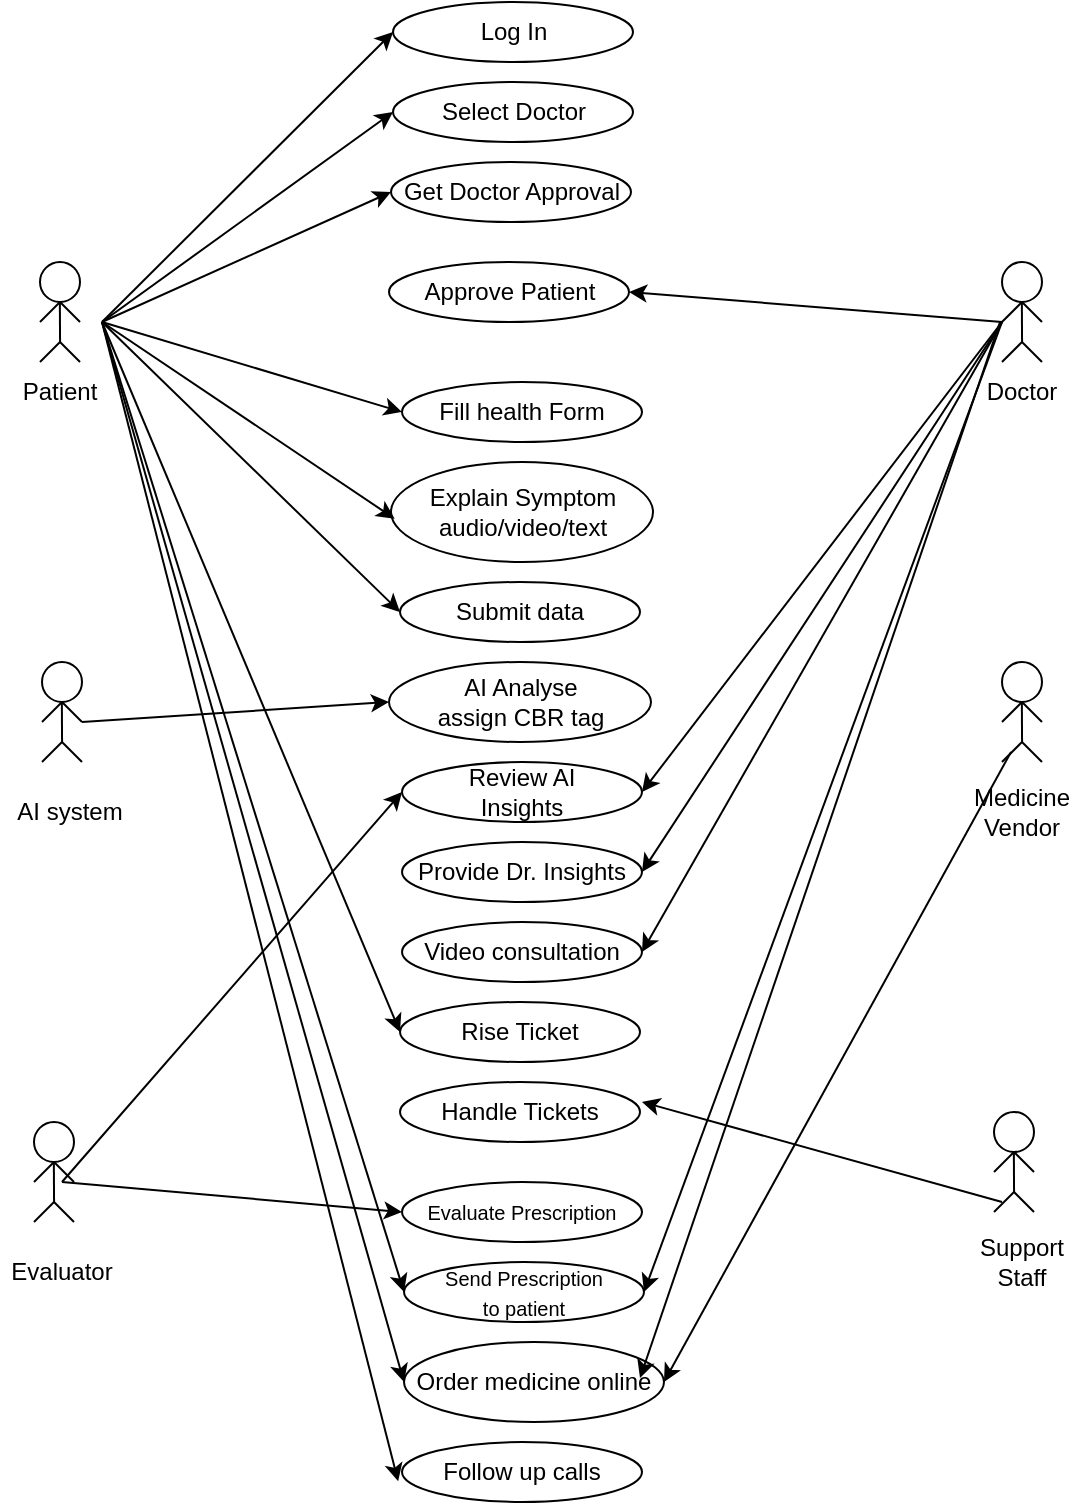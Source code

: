 <mxfile version="24.8.9">
  <diagram name="Page-1" id="RzsKgnqGwc3_8M-HvfZ9">
    <mxGraphModel dx="1365" dy="672" grid="1" gridSize="10" guides="1" tooltips="1" connect="1" arrows="1" fold="1" page="1" pageScale="1" pageWidth="850" pageHeight="1100" math="0" shadow="0">
      <root>
        <mxCell id="0" />
        <mxCell id="1" parent="0" />
        <mxCell id="F_85ezbhZMd-6I1-vzlb-35" value="" style="group" vertex="1" connectable="0" parent="1">
          <mxGeometry x="530" y="150" width="60" height="80" as="geometry" />
        </mxCell>
        <mxCell id="F_85ezbhZMd-6I1-vzlb-10" value="" style="group" vertex="1" connectable="0" parent="F_85ezbhZMd-6I1-vzlb-35">
          <mxGeometry x="20" width="20" height="50" as="geometry" />
        </mxCell>
        <mxCell id="F_85ezbhZMd-6I1-vzlb-11" value="" style="ellipse;whiteSpace=wrap;html=1;aspect=fixed;" vertex="1" parent="F_85ezbhZMd-6I1-vzlb-10">
          <mxGeometry width="20" height="20" as="geometry" />
        </mxCell>
        <mxCell id="F_85ezbhZMd-6I1-vzlb-12" value="" style="endArrow=none;html=1;rounded=0;" edge="1" parent="F_85ezbhZMd-6I1-vzlb-10">
          <mxGeometry width="50" height="50" relative="1" as="geometry">
            <mxPoint x="10.03" y="40" as="sourcePoint" />
            <mxPoint x="9.93" y="20" as="targetPoint" />
          </mxGeometry>
        </mxCell>
        <mxCell id="F_85ezbhZMd-6I1-vzlb-13" value="" style="endArrow=none;html=1;rounded=0;" edge="1" parent="F_85ezbhZMd-6I1-vzlb-10">
          <mxGeometry width="50" height="50" relative="1" as="geometry">
            <mxPoint x="20" y="30" as="sourcePoint" />
            <mxPoint x="20" y="30" as="targetPoint" />
            <Array as="points">
              <mxPoint x="10" y="20" />
            </Array>
          </mxGeometry>
        </mxCell>
        <mxCell id="F_85ezbhZMd-6I1-vzlb-14" value="" style="endArrow=none;html=1;rounded=0;" edge="1" parent="F_85ezbhZMd-6I1-vzlb-10">
          <mxGeometry width="50" height="50" relative="1" as="geometry">
            <mxPoint x="20" y="50" as="sourcePoint" />
            <mxPoint x="20" y="50" as="targetPoint" />
            <Array as="points">
              <mxPoint x="10" y="40" />
            </Array>
          </mxGeometry>
        </mxCell>
        <mxCell id="F_85ezbhZMd-6I1-vzlb-15" value="" style="endArrow=none;html=1;rounded=0;" edge="1" parent="F_85ezbhZMd-6I1-vzlb-10">
          <mxGeometry width="50" height="50" relative="1" as="geometry">
            <mxPoint y="50" as="sourcePoint" />
            <mxPoint x="10" y="40" as="targetPoint" />
            <Array as="points">
              <mxPoint y="50" />
            </Array>
          </mxGeometry>
        </mxCell>
        <mxCell id="F_85ezbhZMd-6I1-vzlb-16" value="" style="endArrow=none;html=1;rounded=0;" edge="1" parent="F_85ezbhZMd-6I1-vzlb-10">
          <mxGeometry width="50" height="50" relative="1" as="geometry">
            <mxPoint y="30" as="sourcePoint" />
            <mxPoint x="10" y="20" as="targetPoint" />
            <Array as="points">
              <mxPoint y="30" />
            </Array>
          </mxGeometry>
        </mxCell>
        <mxCell id="F_85ezbhZMd-6I1-vzlb-34" value="Doctor" style="text;html=1;align=center;verticalAlign=middle;whiteSpace=wrap;rounded=0;" vertex="1" parent="F_85ezbhZMd-6I1-vzlb-35">
          <mxGeometry y="50" width="60" height="30" as="geometry" />
        </mxCell>
        <mxCell id="F_85ezbhZMd-6I1-vzlb-36" value="" style="group" vertex="1" connectable="0" parent="1">
          <mxGeometry x="530" y="350" width="60" height="90" as="geometry" />
        </mxCell>
        <mxCell id="F_85ezbhZMd-6I1-vzlb-24" value="" style="group" vertex="1" connectable="0" parent="F_85ezbhZMd-6I1-vzlb-36">
          <mxGeometry x="20" width="20" height="50" as="geometry" />
        </mxCell>
        <mxCell id="F_85ezbhZMd-6I1-vzlb-25" value="" style="ellipse;whiteSpace=wrap;html=1;aspect=fixed;" vertex="1" parent="F_85ezbhZMd-6I1-vzlb-24">
          <mxGeometry width="20" height="20" as="geometry" />
        </mxCell>
        <mxCell id="F_85ezbhZMd-6I1-vzlb-26" value="" style="endArrow=none;html=1;rounded=0;" edge="1" parent="F_85ezbhZMd-6I1-vzlb-24">
          <mxGeometry width="50" height="50" relative="1" as="geometry">
            <mxPoint x="10.03" y="40" as="sourcePoint" />
            <mxPoint x="9.93" y="20" as="targetPoint" />
          </mxGeometry>
        </mxCell>
        <mxCell id="F_85ezbhZMd-6I1-vzlb-27" value="" style="endArrow=none;html=1;rounded=0;" edge="1" parent="F_85ezbhZMd-6I1-vzlb-24">
          <mxGeometry width="50" height="50" relative="1" as="geometry">
            <mxPoint x="20" y="30" as="sourcePoint" />
            <mxPoint x="20" y="30" as="targetPoint" />
            <Array as="points">
              <mxPoint x="10" y="20" />
            </Array>
          </mxGeometry>
        </mxCell>
        <mxCell id="F_85ezbhZMd-6I1-vzlb-28" value="" style="endArrow=none;html=1;rounded=0;" edge="1" parent="F_85ezbhZMd-6I1-vzlb-24">
          <mxGeometry width="50" height="50" relative="1" as="geometry">
            <mxPoint x="20" y="50" as="sourcePoint" />
            <mxPoint x="20" y="50" as="targetPoint" />
            <Array as="points">
              <mxPoint x="10" y="40" />
            </Array>
          </mxGeometry>
        </mxCell>
        <mxCell id="F_85ezbhZMd-6I1-vzlb-29" value="" style="endArrow=none;html=1;rounded=0;" edge="1" parent="F_85ezbhZMd-6I1-vzlb-24">
          <mxGeometry width="50" height="50" relative="1" as="geometry">
            <mxPoint y="50" as="sourcePoint" />
            <mxPoint x="10" y="40" as="targetPoint" />
            <Array as="points">
              <mxPoint y="50" />
            </Array>
          </mxGeometry>
        </mxCell>
        <mxCell id="F_85ezbhZMd-6I1-vzlb-30" value="" style="endArrow=none;html=1;rounded=0;" edge="1" parent="F_85ezbhZMd-6I1-vzlb-24">
          <mxGeometry width="50" height="50" relative="1" as="geometry">
            <mxPoint y="30" as="sourcePoint" />
            <mxPoint x="10" y="20" as="targetPoint" />
            <Array as="points">
              <mxPoint y="30" />
            </Array>
          </mxGeometry>
        </mxCell>
        <mxCell id="F_85ezbhZMd-6I1-vzlb-33" value="Medicine Vendor" style="text;html=1;align=center;verticalAlign=middle;whiteSpace=wrap;rounded=0;" vertex="1" parent="F_85ezbhZMd-6I1-vzlb-36">
          <mxGeometry y="60" width="60" height="30" as="geometry" />
        </mxCell>
        <mxCell id="F_85ezbhZMd-6I1-vzlb-37" value="" style="group" vertex="1" connectable="0" parent="1">
          <mxGeometry x="54" y="350" width="60" height="90" as="geometry" />
        </mxCell>
        <mxCell id="F_85ezbhZMd-6I1-vzlb-17" value="" style="group" vertex="1" connectable="0" parent="F_85ezbhZMd-6I1-vzlb-37">
          <mxGeometry x="16" width="20" height="50" as="geometry" />
        </mxCell>
        <mxCell id="F_85ezbhZMd-6I1-vzlb-18" value="" style="ellipse;whiteSpace=wrap;html=1;aspect=fixed;" vertex="1" parent="F_85ezbhZMd-6I1-vzlb-17">
          <mxGeometry width="20" height="20" as="geometry" />
        </mxCell>
        <mxCell id="F_85ezbhZMd-6I1-vzlb-19" value="" style="endArrow=none;html=1;rounded=0;" edge="1" parent="F_85ezbhZMd-6I1-vzlb-17">
          <mxGeometry width="50" height="50" relative="1" as="geometry">
            <mxPoint x="10.03" y="40" as="sourcePoint" />
            <mxPoint x="9.93" y="20" as="targetPoint" />
          </mxGeometry>
        </mxCell>
        <mxCell id="F_85ezbhZMd-6I1-vzlb-20" value="" style="endArrow=none;html=1;rounded=0;" edge="1" parent="F_85ezbhZMd-6I1-vzlb-17">
          <mxGeometry width="50" height="50" relative="1" as="geometry">
            <mxPoint x="20" y="30" as="sourcePoint" />
            <mxPoint x="20" y="30" as="targetPoint" />
            <Array as="points">
              <mxPoint x="10" y="20" />
            </Array>
          </mxGeometry>
        </mxCell>
        <mxCell id="F_85ezbhZMd-6I1-vzlb-21" value="" style="endArrow=none;html=1;rounded=0;" edge="1" parent="F_85ezbhZMd-6I1-vzlb-17">
          <mxGeometry width="50" height="50" relative="1" as="geometry">
            <mxPoint x="20" y="50" as="sourcePoint" />
            <mxPoint x="20" y="50" as="targetPoint" />
            <Array as="points">
              <mxPoint x="10" y="40" />
            </Array>
          </mxGeometry>
        </mxCell>
        <mxCell id="F_85ezbhZMd-6I1-vzlb-22" value="" style="endArrow=none;html=1;rounded=0;" edge="1" parent="F_85ezbhZMd-6I1-vzlb-17">
          <mxGeometry width="50" height="50" relative="1" as="geometry">
            <mxPoint y="50" as="sourcePoint" />
            <mxPoint x="10" y="40" as="targetPoint" />
            <Array as="points">
              <mxPoint y="50" />
            </Array>
          </mxGeometry>
        </mxCell>
        <mxCell id="F_85ezbhZMd-6I1-vzlb-23" value="" style="endArrow=none;html=1;rounded=0;" edge="1" parent="F_85ezbhZMd-6I1-vzlb-17">
          <mxGeometry width="50" height="50" relative="1" as="geometry">
            <mxPoint y="30" as="sourcePoint" />
            <mxPoint x="10" y="20" as="targetPoint" />
            <Array as="points">
              <mxPoint y="30" />
            </Array>
          </mxGeometry>
        </mxCell>
        <mxCell id="F_85ezbhZMd-6I1-vzlb-32" value="AI system" style="text;html=1;align=center;verticalAlign=middle;whiteSpace=wrap;rounded=0;" vertex="1" parent="F_85ezbhZMd-6I1-vzlb-37">
          <mxGeometry y="60" width="60" height="30" as="geometry" />
        </mxCell>
        <mxCell id="F_85ezbhZMd-6I1-vzlb-38" value="" style="group" vertex="1" connectable="0" parent="1">
          <mxGeometry x="49" y="150" width="60" height="80" as="geometry" />
        </mxCell>
        <mxCell id="F_85ezbhZMd-6I1-vzlb-9" value="" style="group" vertex="1" connectable="0" parent="F_85ezbhZMd-6I1-vzlb-38">
          <mxGeometry x="20" width="20" height="50" as="geometry" />
        </mxCell>
        <mxCell id="F_85ezbhZMd-6I1-vzlb-2" value="" style="ellipse;whiteSpace=wrap;html=1;aspect=fixed;" vertex="1" parent="F_85ezbhZMd-6I1-vzlb-9">
          <mxGeometry width="20" height="20" as="geometry" />
        </mxCell>
        <mxCell id="F_85ezbhZMd-6I1-vzlb-3" value="" style="endArrow=none;html=1;rounded=0;" edge="1" parent="F_85ezbhZMd-6I1-vzlb-9">
          <mxGeometry width="50" height="50" relative="1" as="geometry">
            <mxPoint x="10.03" y="40" as="sourcePoint" />
            <mxPoint x="9.93" y="20" as="targetPoint" />
          </mxGeometry>
        </mxCell>
        <mxCell id="F_85ezbhZMd-6I1-vzlb-5" value="" style="endArrow=none;html=1;rounded=0;" edge="1" parent="F_85ezbhZMd-6I1-vzlb-9">
          <mxGeometry width="50" height="50" relative="1" as="geometry">
            <mxPoint x="20" y="30" as="sourcePoint" />
            <mxPoint x="20" y="30" as="targetPoint" />
            <Array as="points">
              <mxPoint x="10" y="20" />
            </Array>
          </mxGeometry>
        </mxCell>
        <mxCell id="F_85ezbhZMd-6I1-vzlb-6" value="" style="endArrow=none;html=1;rounded=0;" edge="1" parent="F_85ezbhZMd-6I1-vzlb-9">
          <mxGeometry width="50" height="50" relative="1" as="geometry">
            <mxPoint x="20" y="50" as="sourcePoint" />
            <mxPoint x="20" y="50" as="targetPoint" />
            <Array as="points">
              <mxPoint x="10" y="40" />
            </Array>
          </mxGeometry>
        </mxCell>
        <mxCell id="F_85ezbhZMd-6I1-vzlb-7" value="" style="endArrow=none;html=1;rounded=0;" edge="1" parent="F_85ezbhZMd-6I1-vzlb-9">
          <mxGeometry width="50" height="50" relative="1" as="geometry">
            <mxPoint y="50" as="sourcePoint" />
            <mxPoint x="10" y="40" as="targetPoint" />
            <Array as="points">
              <mxPoint y="50" />
            </Array>
          </mxGeometry>
        </mxCell>
        <mxCell id="F_85ezbhZMd-6I1-vzlb-8" value="" style="endArrow=none;html=1;rounded=0;" edge="1" parent="F_85ezbhZMd-6I1-vzlb-9">
          <mxGeometry width="50" height="50" relative="1" as="geometry">
            <mxPoint y="30" as="sourcePoint" />
            <mxPoint x="10" y="20" as="targetPoint" />
            <Array as="points">
              <mxPoint y="30" />
            </Array>
          </mxGeometry>
        </mxCell>
        <mxCell id="F_85ezbhZMd-6I1-vzlb-31" value="Patient" style="text;html=1;align=center;verticalAlign=middle;whiteSpace=wrap;rounded=0;" vertex="1" parent="F_85ezbhZMd-6I1-vzlb-38">
          <mxGeometry y="50" width="60" height="30" as="geometry" />
        </mxCell>
        <mxCell id="F_85ezbhZMd-6I1-vzlb-64" value="" style="group" vertex="1" connectable="0" parent="1">
          <mxGeometry x="50" y="580" width="60" height="90" as="geometry" />
        </mxCell>
        <mxCell id="F_85ezbhZMd-6I1-vzlb-65" value="" style="group" vertex="1" connectable="0" parent="F_85ezbhZMd-6I1-vzlb-64">
          <mxGeometry x="16" width="20" height="50" as="geometry" />
        </mxCell>
        <mxCell id="F_85ezbhZMd-6I1-vzlb-66" value="" style="ellipse;whiteSpace=wrap;html=1;aspect=fixed;" vertex="1" parent="F_85ezbhZMd-6I1-vzlb-65">
          <mxGeometry width="20" height="20" as="geometry" />
        </mxCell>
        <mxCell id="F_85ezbhZMd-6I1-vzlb-67" value="" style="endArrow=none;html=1;rounded=0;" edge="1" parent="F_85ezbhZMd-6I1-vzlb-65">
          <mxGeometry width="50" height="50" relative="1" as="geometry">
            <mxPoint x="10.03" y="40" as="sourcePoint" />
            <mxPoint x="9.93" y="20" as="targetPoint" />
          </mxGeometry>
        </mxCell>
        <mxCell id="F_85ezbhZMd-6I1-vzlb-68" value="" style="endArrow=none;html=1;rounded=0;" edge="1" parent="F_85ezbhZMd-6I1-vzlb-65">
          <mxGeometry width="50" height="50" relative="1" as="geometry">
            <mxPoint x="20" y="30" as="sourcePoint" />
            <mxPoint x="20" y="30" as="targetPoint" />
            <Array as="points">
              <mxPoint x="10" y="20" />
            </Array>
          </mxGeometry>
        </mxCell>
        <mxCell id="F_85ezbhZMd-6I1-vzlb-69" value="" style="endArrow=none;html=1;rounded=0;" edge="1" parent="F_85ezbhZMd-6I1-vzlb-65">
          <mxGeometry width="50" height="50" relative="1" as="geometry">
            <mxPoint x="20" y="50" as="sourcePoint" />
            <mxPoint x="20" y="50" as="targetPoint" />
            <Array as="points">
              <mxPoint x="10" y="40" />
            </Array>
          </mxGeometry>
        </mxCell>
        <mxCell id="F_85ezbhZMd-6I1-vzlb-70" value="" style="endArrow=none;html=1;rounded=0;" edge="1" parent="F_85ezbhZMd-6I1-vzlb-65">
          <mxGeometry width="50" height="50" relative="1" as="geometry">
            <mxPoint y="50" as="sourcePoint" />
            <mxPoint x="10" y="40" as="targetPoint" />
            <Array as="points">
              <mxPoint y="50" />
            </Array>
          </mxGeometry>
        </mxCell>
        <mxCell id="F_85ezbhZMd-6I1-vzlb-71" value="" style="endArrow=none;html=1;rounded=0;" edge="1" parent="F_85ezbhZMd-6I1-vzlb-65">
          <mxGeometry width="50" height="50" relative="1" as="geometry">
            <mxPoint y="30" as="sourcePoint" />
            <mxPoint x="10" y="20" as="targetPoint" />
            <Array as="points">
              <mxPoint y="30" />
            </Array>
          </mxGeometry>
        </mxCell>
        <mxCell id="F_85ezbhZMd-6I1-vzlb-72" value="Evaluator" style="text;html=1;align=center;verticalAlign=middle;whiteSpace=wrap;rounded=0;" vertex="1" parent="F_85ezbhZMd-6I1-vzlb-64">
          <mxGeometry y="60" width="60" height="30" as="geometry" />
        </mxCell>
        <mxCell id="F_85ezbhZMd-6I1-vzlb-73" value="" style="group" vertex="1" connectable="0" parent="1">
          <mxGeometry x="530" y="575" width="60" height="90" as="geometry" />
        </mxCell>
        <mxCell id="F_85ezbhZMd-6I1-vzlb-74" value="" style="group" vertex="1" connectable="0" parent="F_85ezbhZMd-6I1-vzlb-73">
          <mxGeometry x="16" width="20" height="50" as="geometry" />
        </mxCell>
        <mxCell id="F_85ezbhZMd-6I1-vzlb-75" value="" style="ellipse;whiteSpace=wrap;html=1;aspect=fixed;" vertex="1" parent="F_85ezbhZMd-6I1-vzlb-74">
          <mxGeometry width="20" height="20" as="geometry" />
        </mxCell>
        <mxCell id="F_85ezbhZMd-6I1-vzlb-76" value="" style="endArrow=none;html=1;rounded=0;" edge="1" parent="F_85ezbhZMd-6I1-vzlb-74">
          <mxGeometry width="50" height="50" relative="1" as="geometry">
            <mxPoint x="10.03" y="40" as="sourcePoint" />
            <mxPoint x="9.93" y="20" as="targetPoint" />
          </mxGeometry>
        </mxCell>
        <mxCell id="F_85ezbhZMd-6I1-vzlb-77" value="" style="endArrow=none;html=1;rounded=0;" edge="1" parent="F_85ezbhZMd-6I1-vzlb-74">
          <mxGeometry width="50" height="50" relative="1" as="geometry">
            <mxPoint x="20" y="30" as="sourcePoint" />
            <mxPoint x="20" y="30" as="targetPoint" />
            <Array as="points">
              <mxPoint x="10" y="20" />
            </Array>
          </mxGeometry>
        </mxCell>
        <mxCell id="F_85ezbhZMd-6I1-vzlb-78" value="" style="endArrow=none;html=1;rounded=0;" edge="1" parent="F_85ezbhZMd-6I1-vzlb-74">
          <mxGeometry width="50" height="50" relative="1" as="geometry">
            <mxPoint x="20" y="50" as="sourcePoint" />
            <mxPoint x="20" y="50" as="targetPoint" />
            <Array as="points">
              <mxPoint x="10" y="40" />
            </Array>
          </mxGeometry>
        </mxCell>
        <mxCell id="F_85ezbhZMd-6I1-vzlb-79" value="" style="endArrow=none;html=1;rounded=0;" edge="1" parent="F_85ezbhZMd-6I1-vzlb-74">
          <mxGeometry width="50" height="50" relative="1" as="geometry">
            <mxPoint y="50" as="sourcePoint" />
            <mxPoint x="10" y="40" as="targetPoint" />
            <Array as="points">
              <mxPoint y="50" />
            </Array>
          </mxGeometry>
        </mxCell>
        <mxCell id="F_85ezbhZMd-6I1-vzlb-80" value="" style="endArrow=none;html=1;rounded=0;" edge="1" parent="F_85ezbhZMd-6I1-vzlb-74">
          <mxGeometry width="50" height="50" relative="1" as="geometry">
            <mxPoint y="30" as="sourcePoint" />
            <mxPoint x="10" y="20" as="targetPoint" />
            <Array as="points">
              <mxPoint y="30" />
            </Array>
          </mxGeometry>
        </mxCell>
        <mxCell id="F_85ezbhZMd-6I1-vzlb-81" value="Support Staff" style="text;html=1;align=center;verticalAlign=middle;whiteSpace=wrap;rounded=0;" vertex="1" parent="F_85ezbhZMd-6I1-vzlb-73">
          <mxGeometry y="60" width="60" height="30" as="geometry" />
        </mxCell>
        <mxCell id="F_85ezbhZMd-6I1-vzlb-82" value="Log In" style="ellipse;whiteSpace=wrap;html=1;" vertex="1" parent="1">
          <mxGeometry x="245.5" y="20" width="120" height="30" as="geometry" />
        </mxCell>
        <mxCell id="F_85ezbhZMd-6I1-vzlb-83" value="Select Doctor" style="ellipse;whiteSpace=wrap;html=1;" vertex="1" parent="1">
          <mxGeometry x="245.5" y="60" width="120" height="30" as="geometry" />
        </mxCell>
        <mxCell id="F_85ezbhZMd-6I1-vzlb-84" value="Get Doctor Approval" style="ellipse;whiteSpace=wrap;html=1;" vertex="1" parent="1">
          <mxGeometry x="244.5" y="100" width="120" height="30" as="geometry" />
        </mxCell>
        <mxCell id="F_85ezbhZMd-6I1-vzlb-85" value="Fill health Form" style="ellipse;whiteSpace=wrap;html=1;" vertex="1" parent="1">
          <mxGeometry x="250" y="210" width="120" height="30" as="geometry" />
        </mxCell>
        <mxCell id="F_85ezbhZMd-6I1-vzlb-86" value="Explain Symptom&lt;br&gt;audio/video/text" style="ellipse;whiteSpace=wrap;html=1;" vertex="1" parent="1">
          <mxGeometry x="244.5" y="250" width="131" height="50" as="geometry" />
        </mxCell>
        <mxCell id="F_85ezbhZMd-6I1-vzlb-87" value="Submit data" style="ellipse;whiteSpace=wrap;html=1;" vertex="1" parent="1">
          <mxGeometry x="249" y="310" width="120" height="30" as="geometry" />
        </mxCell>
        <mxCell id="F_85ezbhZMd-6I1-vzlb-88" value="AI Analyse&lt;br&gt;assign CBR tag" style="ellipse;whiteSpace=wrap;html=1;" vertex="1" parent="1">
          <mxGeometry x="243.5" y="350" width="131" height="40" as="geometry" />
        </mxCell>
        <mxCell id="F_85ezbhZMd-6I1-vzlb-89" value="Review AI&lt;br&gt;Insights" style="ellipse;whiteSpace=wrap;html=1;" vertex="1" parent="1">
          <mxGeometry x="250" y="400" width="120" height="30" as="geometry" />
        </mxCell>
        <mxCell id="F_85ezbhZMd-6I1-vzlb-90" value="Provide Dr. Insights" style="ellipse;whiteSpace=wrap;html=1;" vertex="1" parent="1">
          <mxGeometry x="250" y="440" width="120" height="30" as="geometry" />
        </mxCell>
        <mxCell id="F_85ezbhZMd-6I1-vzlb-91" value="Video consultation" style="ellipse;whiteSpace=wrap;html=1;" vertex="1" parent="1">
          <mxGeometry x="250" y="480" width="120" height="30" as="geometry" />
        </mxCell>
        <mxCell id="F_85ezbhZMd-6I1-vzlb-92" value="Rise Ticket" style="ellipse;whiteSpace=wrap;html=1;" vertex="1" parent="1">
          <mxGeometry x="249" y="520" width="120" height="30" as="geometry" />
        </mxCell>
        <mxCell id="F_85ezbhZMd-6I1-vzlb-93" value="&lt;font style=&quot;font-size: 10px;&quot;&gt;Evaluate Prescription&lt;/font&gt;" style="ellipse;whiteSpace=wrap;html=1;" vertex="1" parent="1">
          <mxGeometry x="250" y="610" width="120" height="30" as="geometry" />
        </mxCell>
        <mxCell id="F_85ezbhZMd-6I1-vzlb-95" value="&lt;font style=&quot;font-size: 10px;&quot;&gt;Send Prescription&lt;br&gt;to patient&lt;/font&gt;" style="ellipse;whiteSpace=wrap;html=1;" vertex="1" parent="1">
          <mxGeometry x="251" y="650" width="120" height="30" as="geometry" />
        </mxCell>
        <mxCell id="F_85ezbhZMd-6I1-vzlb-96" value="Order medicine online" style="ellipse;whiteSpace=wrap;html=1;" vertex="1" parent="1">
          <mxGeometry x="251" y="690" width="130" height="40" as="geometry" />
        </mxCell>
        <mxCell id="F_85ezbhZMd-6I1-vzlb-97" value="Follow up calls" style="ellipse;whiteSpace=wrap;html=1;" vertex="1" parent="1">
          <mxGeometry x="250" y="740" width="120" height="30" as="geometry" />
        </mxCell>
        <mxCell id="F_85ezbhZMd-6I1-vzlb-98" value="" style="endArrow=classic;html=1;rounded=0;entryX=0;entryY=0.5;entryDx=0;entryDy=0;" edge="1" parent="1" target="F_85ezbhZMd-6I1-vzlb-82">
          <mxGeometry width="50" height="50" relative="1" as="geometry">
            <mxPoint x="100" y="180" as="sourcePoint" />
            <mxPoint x="170" y="140" as="targetPoint" />
          </mxGeometry>
        </mxCell>
        <mxCell id="F_85ezbhZMd-6I1-vzlb-99" value="" style="endArrow=classic;html=1;rounded=0;entryX=0;entryY=0.5;entryDx=0;entryDy=0;" edge="1" parent="1" target="F_85ezbhZMd-6I1-vzlb-83">
          <mxGeometry width="50" height="50" relative="1" as="geometry">
            <mxPoint x="100" y="180" as="sourcePoint" />
            <mxPoint x="260" y="115" as="targetPoint" />
          </mxGeometry>
        </mxCell>
        <mxCell id="F_85ezbhZMd-6I1-vzlb-100" value="" style="endArrow=classic;html=1;rounded=0;entryX=0;entryY=0.5;entryDx=0;entryDy=0;" edge="1" parent="1" target="F_85ezbhZMd-6I1-vzlb-84">
          <mxGeometry width="50" height="50" relative="1" as="geometry">
            <mxPoint x="100" y="180" as="sourcePoint" />
            <mxPoint x="260" y="155" as="targetPoint" />
          </mxGeometry>
        </mxCell>
        <mxCell id="F_85ezbhZMd-6I1-vzlb-101" value="" style="endArrow=classic;html=1;rounded=0;entryX=0;entryY=0.5;entryDx=0;entryDy=0;" edge="1" parent="1" target="F_85ezbhZMd-6I1-vzlb-85">
          <mxGeometry width="50" height="50" relative="1" as="geometry">
            <mxPoint x="100" y="180" as="sourcePoint" />
            <mxPoint x="259" y="195" as="targetPoint" />
          </mxGeometry>
        </mxCell>
        <mxCell id="F_85ezbhZMd-6I1-vzlb-102" value="" style="endArrow=classic;html=1;rounded=0;entryX=0.014;entryY=0.567;entryDx=0;entryDy=0;entryPerimeter=0;" edge="1" parent="1" target="F_85ezbhZMd-6I1-vzlb-86">
          <mxGeometry width="50" height="50" relative="1" as="geometry">
            <mxPoint x="100" y="180" as="sourcePoint" />
            <mxPoint x="260" y="235" as="targetPoint" />
          </mxGeometry>
        </mxCell>
        <mxCell id="F_85ezbhZMd-6I1-vzlb-103" value="" style="endArrow=classic;html=1;rounded=0;entryX=0;entryY=0.5;entryDx=0;entryDy=0;" edge="1" parent="1" target="F_85ezbhZMd-6I1-vzlb-87">
          <mxGeometry width="50" height="50" relative="1" as="geometry">
            <mxPoint x="100" y="180" as="sourcePoint" />
            <mxPoint x="256" y="288" as="targetPoint" />
          </mxGeometry>
        </mxCell>
        <mxCell id="F_85ezbhZMd-6I1-vzlb-104" value="" style="endArrow=classic;html=1;rounded=0;entryX=0;entryY=0.5;entryDx=0;entryDy=0;" edge="1" parent="1" target="F_85ezbhZMd-6I1-vzlb-92">
          <mxGeometry width="50" height="50" relative="1" as="geometry">
            <mxPoint x="100" y="180" as="sourcePoint" />
            <mxPoint x="259" y="335" as="targetPoint" />
          </mxGeometry>
        </mxCell>
        <mxCell id="F_85ezbhZMd-6I1-vzlb-107" value="" style="endArrow=classic;html=1;rounded=0;entryX=0;entryY=0.5;entryDx=0;entryDy=0;" edge="1" parent="1" target="F_85ezbhZMd-6I1-vzlb-96">
          <mxGeometry width="50" height="50" relative="1" as="geometry">
            <mxPoint x="100" y="180" as="sourcePoint" />
            <mxPoint x="259" y="545" as="targetPoint" />
          </mxGeometry>
        </mxCell>
        <mxCell id="F_85ezbhZMd-6I1-vzlb-108" value="" style="endArrow=classic;html=1;rounded=0;entryX=-0.016;entryY=0.656;entryDx=0;entryDy=0;entryPerimeter=0;" edge="1" parent="1" target="F_85ezbhZMd-6I1-vzlb-97">
          <mxGeometry width="50" height="50" relative="1" as="geometry">
            <mxPoint x="100" y="180" as="sourcePoint" />
            <mxPoint x="260" y="670" as="targetPoint" />
          </mxGeometry>
        </mxCell>
        <mxCell id="F_85ezbhZMd-6I1-vzlb-109" value="" style="endArrow=classic;html=1;rounded=0;entryX=1;entryY=0.5;entryDx=0;entryDy=0;" edge="1" parent="1" target="F_85ezbhZMd-6I1-vzlb-110">
          <mxGeometry width="50" height="50" relative="1" as="geometry">
            <mxPoint x="550" y="180" as="sourcePoint" />
            <mxPoint x="400" y="150" as="targetPoint" />
          </mxGeometry>
        </mxCell>
        <mxCell id="F_85ezbhZMd-6I1-vzlb-110" value="Approve Patient" style="ellipse;whiteSpace=wrap;html=1;" vertex="1" parent="1">
          <mxGeometry x="243.5" y="150" width="120" height="30" as="geometry" />
        </mxCell>
        <mxCell id="F_85ezbhZMd-6I1-vzlb-111" value="" style="endArrow=classic;html=1;rounded=0;entryX=1;entryY=0.5;entryDx=0;entryDy=0;" edge="1" parent="1" target="F_85ezbhZMd-6I1-vzlb-89">
          <mxGeometry width="50" height="50" relative="1" as="geometry">
            <mxPoint x="550" y="180" as="sourcePoint" />
            <mxPoint x="373" y="175" as="targetPoint" />
          </mxGeometry>
        </mxCell>
        <mxCell id="F_85ezbhZMd-6I1-vzlb-112" value="" style="endArrow=classic;html=1;rounded=0;entryX=1;entryY=0.5;entryDx=0;entryDy=0;" edge="1" parent="1" target="F_85ezbhZMd-6I1-vzlb-90">
          <mxGeometry width="50" height="50" relative="1" as="geometry">
            <mxPoint x="550" y="180" as="sourcePoint" />
            <mxPoint x="380" y="425" as="targetPoint" />
          </mxGeometry>
        </mxCell>
        <mxCell id="F_85ezbhZMd-6I1-vzlb-113" value="" style="endArrow=classic;html=1;rounded=0;entryX=1;entryY=0.5;entryDx=0;entryDy=0;" edge="1" parent="1">
          <mxGeometry width="50" height="50" relative="1" as="geometry">
            <mxPoint x="550" y="180" as="sourcePoint" />
            <mxPoint x="370" y="495" as="targetPoint" />
          </mxGeometry>
        </mxCell>
        <mxCell id="F_85ezbhZMd-6I1-vzlb-114" value="" style="endArrow=classic;html=1;rounded=0;entryX=1;entryY=0.5;entryDx=0;entryDy=0;" edge="1" parent="1">
          <mxGeometry width="50" height="50" relative="1" as="geometry">
            <mxPoint x="549" y="180" as="sourcePoint" />
            <mxPoint x="369" y="708" as="targetPoint" />
          </mxGeometry>
        </mxCell>
        <mxCell id="F_85ezbhZMd-6I1-vzlb-115" value="" style="endArrow=classic;html=1;rounded=0;entryX=0;entryY=0.5;entryDx=0;entryDy=0;" edge="1" parent="1" target="F_85ezbhZMd-6I1-vzlb-88">
          <mxGeometry width="50" height="50" relative="1" as="geometry">
            <mxPoint x="90" y="380" as="sourcePoint" />
            <mxPoint x="140" y="330" as="targetPoint" />
          </mxGeometry>
        </mxCell>
        <mxCell id="F_85ezbhZMd-6I1-vzlb-116" value="" style="endArrow=classic;html=1;rounded=0;entryX=0;entryY=0.5;entryDx=0;entryDy=0;" edge="1" parent="1" target="F_85ezbhZMd-6I1-vzlb-93">
          <mxGeometry width="50" height="50" relative="1" as="geometry">
            <mxPoint x="80" y="610" as="sourcePoint" />
            <mxPoint x="233" y="600" as="targetPoint" />
          </mxGeometry>
        </mxCell>
        <mxCell id="F_85ezbhZMd-6I1-vzlb-117" value="" style="endArrow=classic;html=1;rounded=0;entryX=0;entryY=0.5;entryDx=0;entryDy=0;" edge="1" parent="1" target="F_85ezbhZMd-6I1-vzlb-89">
          <mxGeometry width="50" height="50" relative="1" as="geometry">
            <mxPoint x="80" y="610" as="sourcePoint" />
            <mxPoint x="259" y="585" as="targetPoint" />
          </mxGeometry>
        </mxCell>
        <mxCell id="F_85ezbhZMd-6I1-vzlb-118" value="" style="endArrow=classic;html=1;rounded=0;entryX=1;entryY=0.5;entryDx=0;entryDy=0;" edge="1" parent="1" target="F_85ezbhZMd-6I1-vzlb-96">
          <mxGeometry width="50" height="50" relative="1" as="geometry">
            <mxPoint x="554.5" y="395" as="sourcePoint" />
            <mxPoint x="374.5" y="630" as="targetPoint" />
          </mxGeometry>
        </mxCell>
        <mxCell id="F_85ezbhZMd-6I1-vzlb-119" value="Handle Tickets" style="ellipse;whiteSpace=wrap;html=1;" vertex="1" parent="1">
          <mxGeometry x="249" y="560" width="120" height="30" as="geometry" />
        </mxCell>
        <mxCell id="F_85ezbhZMd-6I1-vzlb-120" value="" style="endArrow=classic;html=1;rounded=0;" edge="1" parent="1">
          <mxGeometry width="50" height="50" relative="1" as="geometry">
            <mxPoint x="550" y="620" as="sourcePoint" />
            <mxPoint x="370" y="570" as="targetPoint" />
          </mxGeometry>
        </mxCell>
        <mxCell id="F_85ezbhZMd-6I1-vzlb-121" value="" style="endArrow=classic;html=1;rounded=0;entryX=0;entryY=0.5;entryDx=0;entryDy=0;" edge="1" parent="1" target="F_85ezbhZMd-6I1-vzlb-95">
          <mxGeometry width="50" height="50" relative="1" as="geometry">
            <mxPoint x="100" y="180" as="sourcePoint" />
            <mxPoint x="261" y="720" as="targetPoint" />
          </mxGeometry>
        </mxCell>
        <mxCell id="F_85ezbhZMd-6I1-vzlb-122" value="" style="endArrow=classic;html=1;rounded=0;entryX=1;entryY=0.5;entryDx=0;entryDy=0;" edge="1" parent="1" target="F_85ezbhZMd-6I1-vzlb-95">
          <mxGeometry width="50" height="50" relative="1" as="geometry">
            <mxPoint x="550" y="180" as="sourcePoint" />
            <mxPoint x="380" y="505" as="targetPoint" />
          </mxGeometry>
        </mxCell>
      </root>
    </mxGraphModel>
  </diagram>
</mxfile>
